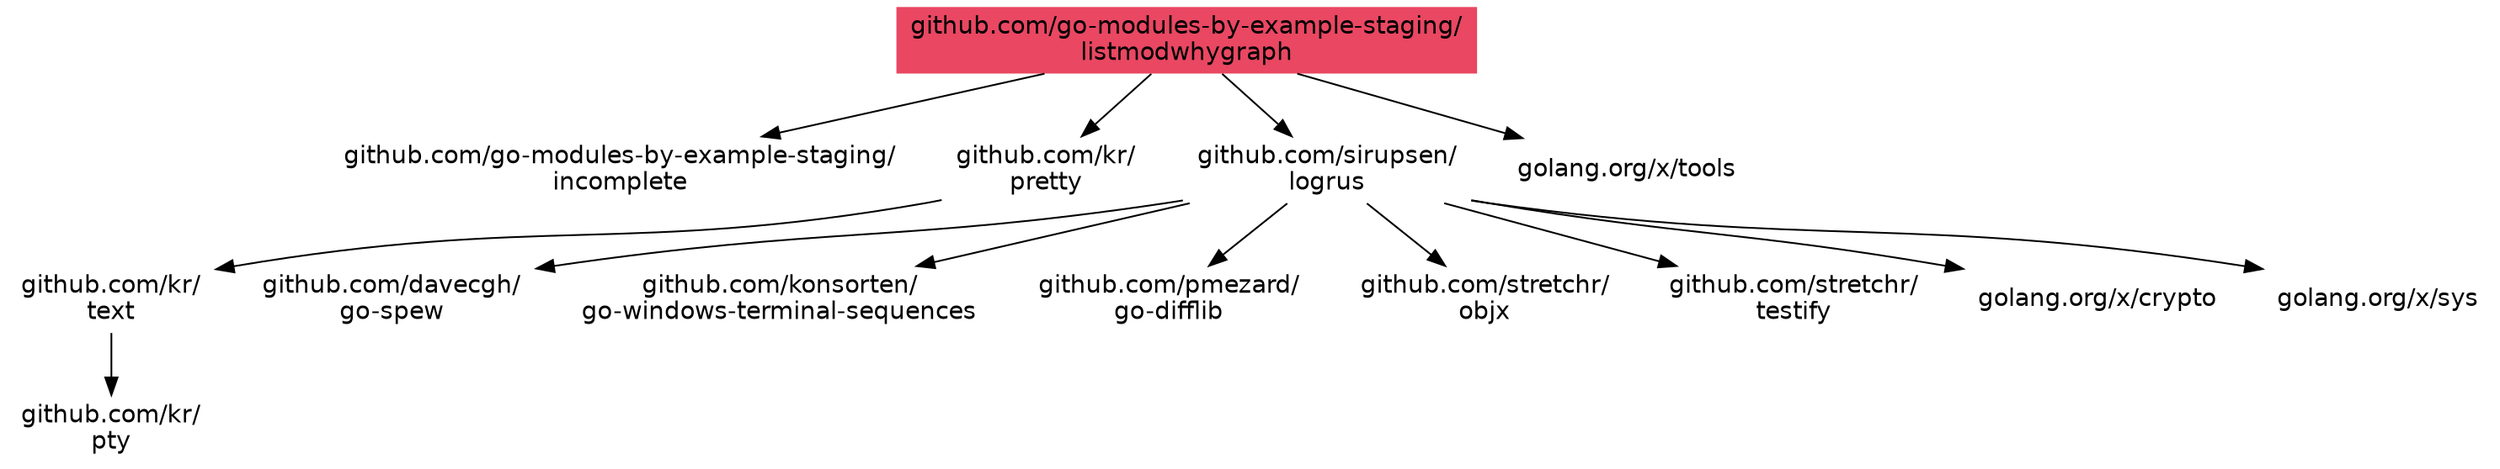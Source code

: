 digraph {
	graph [overlap=false];
	root="github.com/go-modules-by-example-staging/\nlistmodwhygraph";
	node [  shape = plaintext, fontname = "Helvetica" ];
	"github.com/go-modules-by-example-staging/\nlistmodwhygraph" [style = filled, fillcolor = "#E94762"];
"github.com/go-modules-by-example-staging/\nlistmodwhygraph" -> "github.com/go-modules-by-example-staging/\nincomplete"
"github.com/go-modules-by-example-staging/\nlistmodwhygraph" -> "github.com/kr/\npretty"
"github.com/go-modules-by-example-staging/\nlistmodwhygraph" -> "github.com/sirupsen/\nlogrus"
"github.com/go-modules-by-example-staging/\nlistmodwhygraph" -> "golang.org/x/tools"
"github.com/kr/\npretty" -> "github.com/kr/\ntext"
"github.com/kr/\ntext" -> "github.com/kr/\npty"
"github.com/sirupsen/\nlogrus" -> "github.com/davecgh/\ngo-spew"
"github.com/sirupsen/\nlogrus" -> "github.com/konsorten/\ngo-windows-terminal-sequences"
"github.com/sirupsen/\nlogrus" -> "github.com/pmezard/\ngo-difflib"
"github.com/sirupsen/\nlogrus" -> "github.com/stretchr/\nobjx"
"github.com/sirupsen/\nlogrus" -> "github.com/stretchr/\ntestify"
"github.com/sirupsen/\nlogrus" -> "golang.org/x/crypto"
"github.com/sirupsen/\nlogrus" -> "golang.org/x/sys"
}
